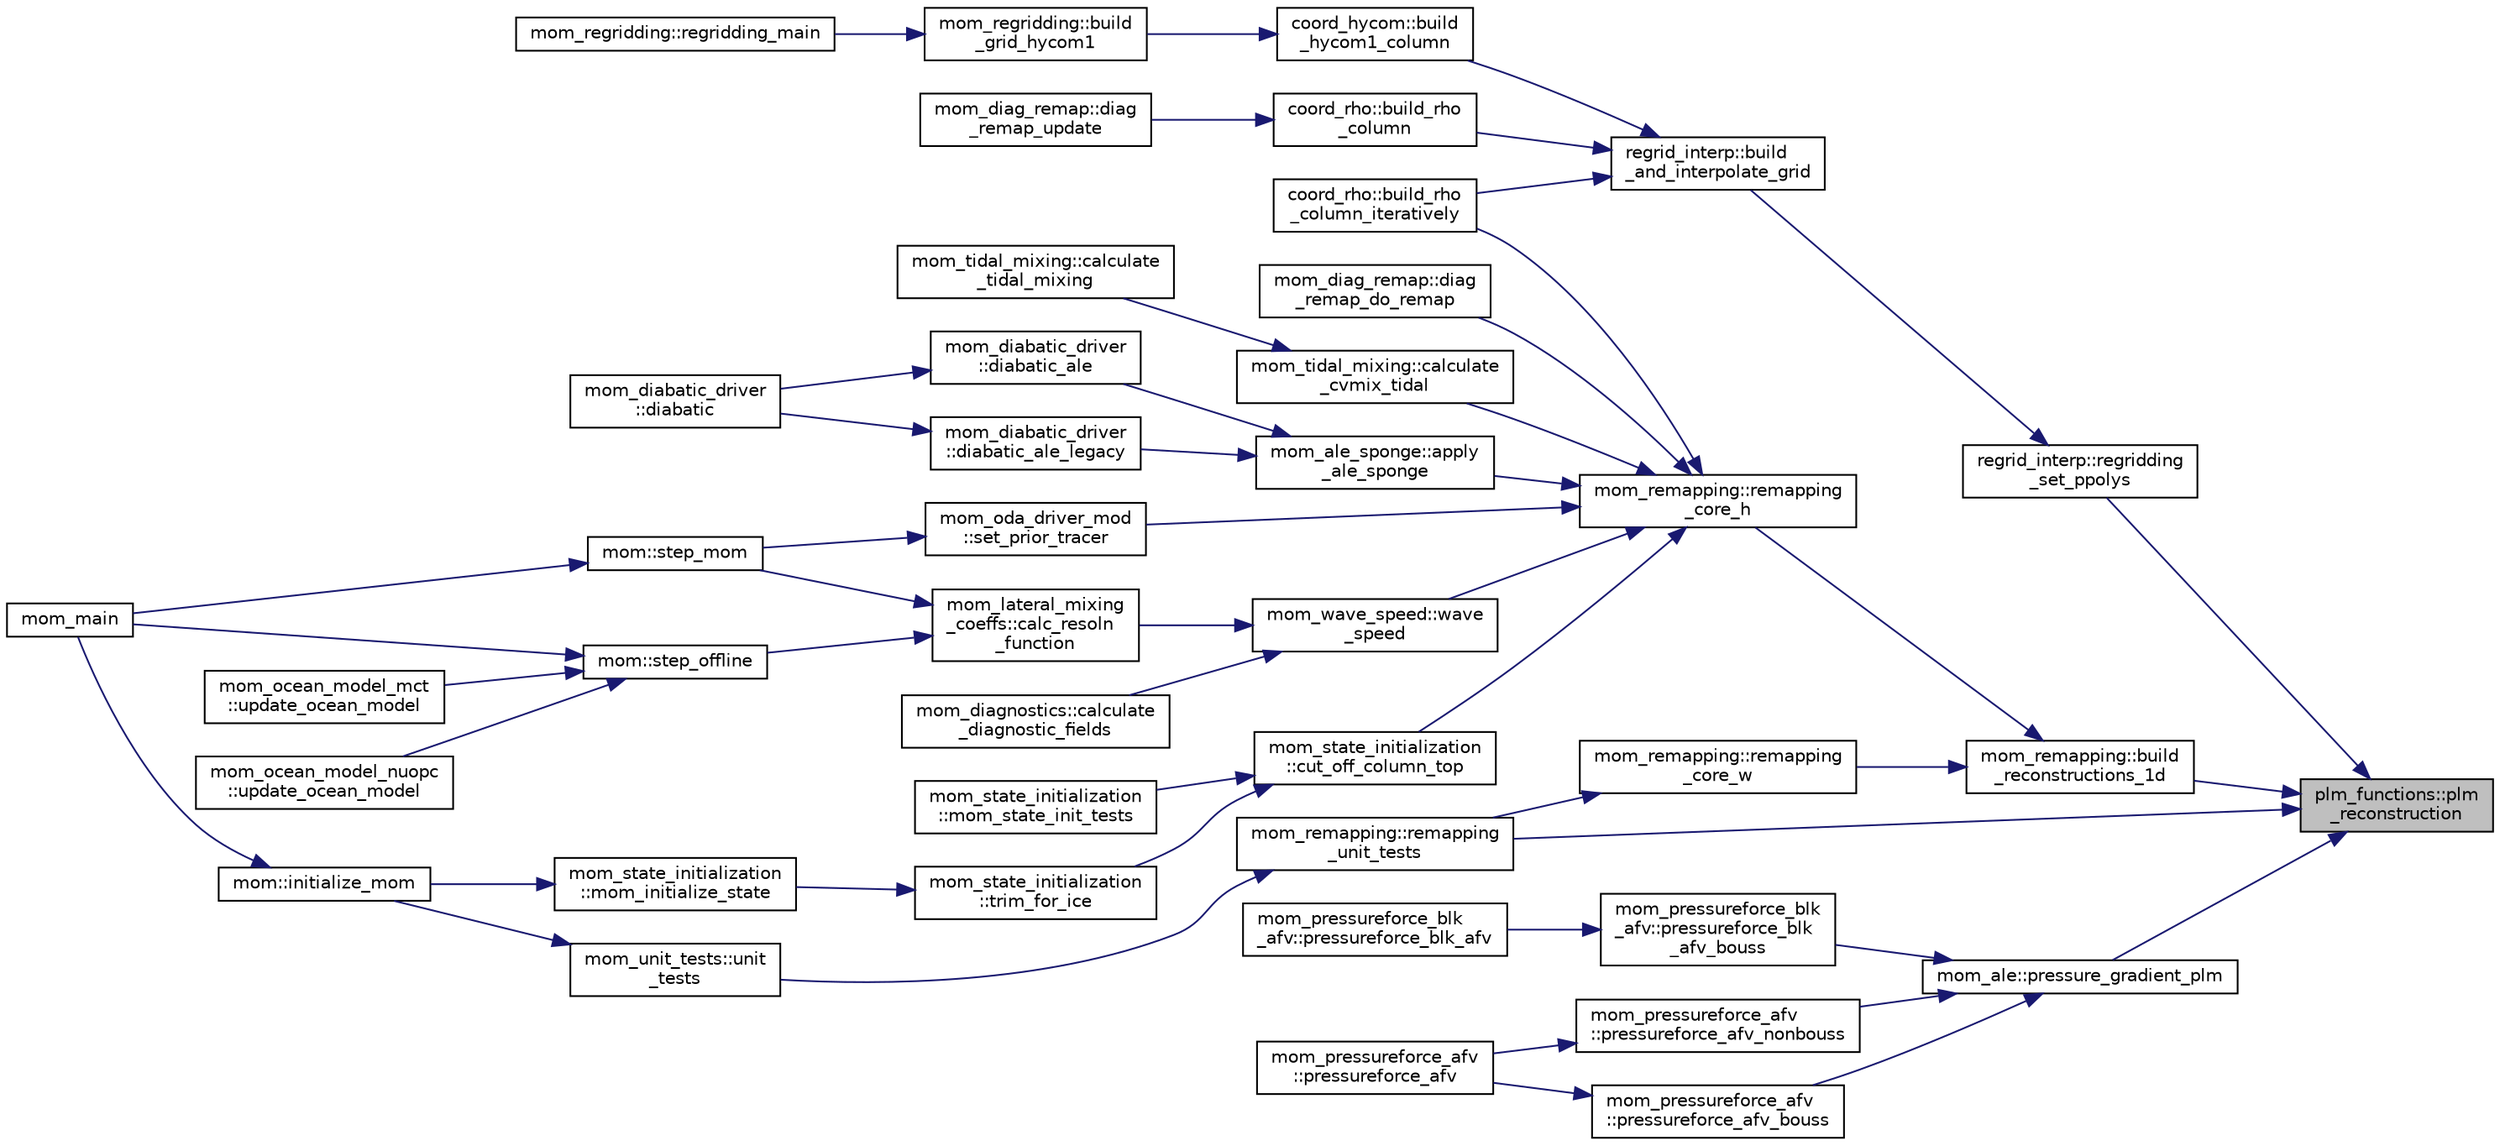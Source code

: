 digraph "plm_functions::plm_reconstruction"
{
 // INTERACTIVE_SVG=YES
 // LATEX_PDF_SIZE
  edge [fontname="Helvetica",fontsize="10",labelfontname="Helvetica",labelfontsize="10"];
  node [fontname="Helvetica",fontsize="10",shape=record];
  rankdir="RL";
  Node1 [label="plm_functions::plm\l_reconstruction",height=0.2,width=0.4,color="black", fillcolor="grey75", style="filled", fontcolor="black",tooltip="Reconstruction by linear polynomials within each cell."];
  Node1 -> Node2 [dir="back",color="midnightblue",fontsize="10",style="solid",fontname="Helvetica"];
  Node2 [label="mom_remapping::build\l_reconstructions_1d",height=0.2,width=0.4,color="black", fillcolor="white", style="filled",URL="$namespacemom__remapping.html#a5bb0006054c9fa4522783aa3f1f500d5",tooltip="Creates polynomial reconstructions of u0 on the source grid h0."];
  Node2 -> Node3 [dir="back",color="midnightblue",fontsize="10",style="solid",fontname="Helvetica"];
  Node3 [label="mom_remapping::remapping\l_core_h",height=0.2,width=0.4,color="black", fillcolor="white", style="filled",URL="$namespacemom__remapping.html#abe4a1d5b1b9f26063a5e4aba5be0b0a5",tooltip="Remaps column of values u0 on grid h0 to grid h1 assuming the top edge is aligned."];
  Node3 -> Node4 [dir="back",color="midnightblue",fontsize="10",style="solid",fontname="Helvetica"];
  Node4 [label="mom_ale_sponge::apply\l_ale_sponge",height=0.2,width=0.4,color="black", fillcolor="white", style="filled",URL="$namespacemom__ale__sponge.html#a1f297a8680a56b92ad1ac4e09f375d05",tooltip="This subroutine applies damping to the layers thicknesses, temp, salt and a variety of tracers for ev..."];
  Node4 -> Node5 [dir="back",color="midnightblue",fontsize="10",style="solid",fontname="Helvetica"];
  Node5 [label="mom_diabatic_driver\l::diabatic_ale",height=0.2,width=0.4,color="black", fillcolor="white", style="filled",URL="$namespacemom__diabatic__driver.html#ae57c48925de75712384e859a851c8c40",tooltip="This subroutine imposes the diapycnal mass fluxes and the accompanying diapycnal advection of momentu..."];
  Node5 -> Node6 [dir="back",color="midnightblue",fontsize="10",style="solid",fontname="Helvetica"];
  Node6 [label="mom_diabatic_driver\l::diabatic",height=0.2,width=0.4,color="black", fillcolor="white", style="filled",URL="$namespacemom__diabatic__driver.html#a9005de9f3ad26b32de53e3cd9826b9b9",tooltip="This subroutine imposes the diapycnal mass fluxes and the accompanying diapycnal advection of momentu..."];
  Node4 -> Node7 [dir="back",color="midnightblue",fontsize="10",style="solid",fontname="Helvetica"];
  Node7 [label="mom_diabatic_driver\l::diabatic_ale_legacy",height=0.2,width=0.4,color="black", fillcolor="white", style="filled",URL="$namespacemom__diabatic__driver.html#a598d99106680c83e410a0a51a59588ea",tooltip="Applies diabatic forcing and diapycnal mixing of temperature, salinity and other tracers for use with..."];
  Node7 -> Node6 [dir="back",color="midnightblue",fontsize="10",style="solid",fontname="Helvetica"];
  Node3 -> Node8 [dir="back",color="midnightblue",fontsize="10",style="solid",fontname="Helvetica"];
  Node8 [label="coord_rho::build_rho\l_column_iteratively",height=0.2,width=0.4,color="black", fillcolor="white", style="filled",URL="$namespacecoord__rho.html#aa5b249b62eabf07cdc7f02649f029cae",tooltip="Iteratively build a rho coordinate column."];
  Node3 -> Node9 [dir="back",color="midnightblue",fontsize="10",style="solid",fontname="Helvetica"];
  Node9 [label="mom_tidal_mixing::calculate\l_cvmix_tidal",height=0.2,width=0.4,color="black", fillcolor="white", style="filled",URL="$namespacemom__tidal__mixing.html#aef4b9f3c4ceece52a1cebe1bbee66988",tooltip="Calls the CVMix routines to compute tidal dissipation and to add the effect of internal-tide-driven m..."];
  Node9 -> Node10 [dir="back",color="midnightblue",fontsize="10",style="solid",fontname="Helvetica"];
  Node10 [label="mom_tidal_mixing::calculate\l_tidal_mixing",height=0.2,width=0.4,color="black", fillcolor="white", style="filled",URL="$namespacemom__tidal__mixing.html#abf084268fd9c71f20880838d2bce7e3e",tooltip="Depending on whether or not CVMix is active, calls the associated subroutine to compute internal tida..."];
  Node3 -> Node11 [dir="back",color="midnightblue",fontsize="10",style="solid",fontname="Helvetica"];
  Node11 [label="mom_state_initialization\l::cut_off_column_top",height=0.2,width=0.4,color="black", fillcolor="white", style="filled",URL="$namespacemom__state__initialization.html#a69c6f01824f00611082b6d5f1b6ca738",tooltip="Adjust the layer thicknesses by removing the top of the water column above the depth where the hydros..."];
  Node11 -> Node12 [dir="back",color="midnightblue",fontsize="10",style="solid",fontname="Helvetica"];
  Node12 [label="mom_state_initialization\l::mom_state_init_tests",height=0.2,width=0.4,color="black", fillcolor="white", style="filled",URL="$namespacemom__state__initialization.html#a807c1c2bb13f172945c7c25f3af7abd1",tooltip="Run simple unit tests."];
  Node11 -> Node13 [dir="back",color="midnightblue",fontsize="10",style="solid",fontname="Helvetica"];
  Node13 [label="mom_state_initialization\l::trim_for_ice",height=0.2,width=0.4,color="black", fillcolor="white", style="filled",URL="$namespacemom__state__initialization.html#abbe8ee99793eae86251739a8a1bf572f",tooltip="Adjust the layer thicknesses by cutting away the top of each model column at the depth where the hydr..."];
  Node13 -> Node14 [dir="back",color="midnightblue",fontsize="10",style="solid",fontname="Helvetica"];
  Node14 [label="mom_state_initialization\l::mom_initialize_state",height=0.2,width=0.4,color="black", fillcolor="white", style="filled",URL="$namespacemom__state__initialization.html#a81503d4f1855cb185f122d6314e4f06c",tooltip="Initialize temporally evolving fields, either as initial conditions or by reading them from a restart..."];
  Node14 -> Node15 [dir="back",color="midnightblue",fontsize="10",style="solid",fontname="Helvetica"];
  Node15 [label="mom::initialize_mom",height=0.2,width=0.4,color="black", fillcolor="white", style="filled",URL="$namespacemom.html#a96708b16215666edbfa5b46228f3a200",tooltip="Initialize MOM, including memory allocation, setting up parameters and diagnostics,..."];
  Node15 -> Node16 [dir="back",color="midnightblue",fontsize="10",style="solid",fontname="Helvetica"];
  Node16 [label="mom_main",height=0.2,width=0.4,color="black", fillcolor="white", style="filled",URL="$MOM__driver_8F90.html#a08fffeb2d8e8acbf9ed4609be6d258c6",tooltip=" "];
  Node3 -> Node17 [dir="back",color="midnightblue",fontsize="10",style="solid",fontname="Helvetica"];
  Node17 [label="mom_diag_remap::diag\l_remap_do_remap",height=0.2,width=0.4,color="black", fillcolor="white", style="filled",URL="$namespacemom__diag__remap.html#ac004e8411a2391dd4fff667714d7a539",tooltip="Remap diagnostic field to alternative vertical grid."];
  Node3 -> Node18 [dir="back",color="midnightblue",fontsize="10",style="solid",fontname="Helvetica"];
  Node18 [label="mom_oda_driver_mod\l::set_prior_tracer",height=0.2,width=0.4,color="black", fillcolor="white", style="filled",URL="$namespacemom__oda__driver__mod.html#a24806346258e5d9143e233999eef0e7f",tooltip="Copy ensemble member tracers to ensemble vector."];
  Node18 -> Node19 [dir="back",color="midnightblue",fontsize="10",style="solid",fontname="Helvetica"];
  Node19 [label="mom::step_mom",height=0.2,width=0.4,color="black", fillcolor="white", style="filled",URL="$namespacemom.html#a972730596703580d4646320f2c9085a5",tooltip="This subroutine orchestrates the time stepping of MOM. The adiabatic dynamics are stepped by calls to..."];
  Node19 -> Node16 [dir="back",color="midnightblue",fontsize="10",style="solid",fontname="Helvetica"];
  Node3 -> Node20 [dir="back",color="midnightblue",fontsize="10",style="solid",fontname="Helvetica"];
  Node20 [label="mom_wave_speed::wave\l_speed",height=0.2,width=0.4,color="black", fillcolor="white", style="filled",URL="$namespacemom__wave__speed.html#a2bb7c3c0482510f3d50a2f2e933e4229",tooltip="Calculates the wave speed of the first baroclinic mode."];
  Node20 -> Node21 [dir="back",color="midnightblue",fontsize="10",style="solid",fontname="Helvetica"];
  Node21 [label="mom_lateral_mixing\l_coeffs::calc_resoln\l_function",height=0.2,width=0.4,color="black", fillcolor="white", style="filled",URL="$namespacemom__lateral__mixing__coeffs.html#a8652c5651033573cfd6f09b789d64713",tooltip="Calculates and stores the non-dimensional resolution functions."];
  Node21 -> Node19 [dir="back",color="midnightblue",fontsize="10",style="solid",fontname="Helvetica"];
  Node21 -> Node22 [dir="back",color="midnightblue",fontsize="10",style="solid",fontname="Helvetica"];
  Node22 [label="mom::step_offline",height=0.2,width=0.4,color="black", fillcolor="white", style="filled",URL="$namespacemom.html#ade4f7557fcda73ffc12284d3cecf4182",tooltip="step_offline is the main driver for running tracers offline in MOM6. This has been primarily develope..."];
  Node22 -> Node16 [dir="back",color="midnightblue",fontsize="10",style="solid",fontname="Helvetica"];
  Node22 -> Node23 [dir="back",color="midnightblue",fontsize="10",style="solid",fontname="Helvetica"];
  Node23 [label="mom_ocean_model_mct\l::update_ocean_model",height=0.2,width=0.4,color="black", fillcolor="white", style="filled",URL="$namespacemom__ocean__model__mct.html#a422ba42ca07c0bf28ec5113aba4f1e96",tooltip="update_ocean_model uses the forcing in Ice_ocean_boundary to advance the ocean model's state from the..."];
  Node22 -> Node24 [dir="back",color="midnightblue",fontsize="10",style="solid",fontname="Helvetica"];
  Node24 [label="mom_ocean_model_nuopc\l::update_ocean_model",height=0.2,width=0.4,color="black", fillcolor="white", style="filled",URL="$namespacemom__ocean__model__nuopc.html#a02a87b4944febcc6828c55e8e4375e62",tooltip="update_ocean_model uses the forcing in Ice_ocean_boundary to advance the ocean model's state from the..."];
  Node20 -> Node25 [dir="back",color="midnightblue",fontsize="10",style="solid",fontname="Helvetica"];
  Node25 [label="mom_diagnostics::calculate\l_diagnostic_fields",height=0.2,width=0.4,color="black", fillcolor="white", style="filled",URL="$namespacemom__diagnostics.html#a6bd689b4d9f660020d8e3960879b4799",tooltip="Diagnostics not more naturally calculated elsewhere are computed here."];
  Node2 -> Node26 [dir="back",color="midnightblue",fontsize="10",style="solid",fontname="Helvetica"];
  Node26 [label="mom_remapping::remapping\l_core_w",height=0.2,width=0.4,color="black", fillcolor="white", style="filled",URL="$namespacemom__remapping.html#a38bd02a8643f4a984bc3985f34106d9a",tooltip="Remaps column of values u0 on grid h0 to implied grid h1 where the interfaces of h1 differ from those..."];
  Node26 -> Node27 [dir="back",color="midnightblue",fontsize="10",style="solid",fontname="Helvetica"];
  Node27 [label="mom_remapping::remapping\l_unit_tests",height=0.2,width=0.4,color="black", fillcolor="white", style="filled",URL="$namespacemom__remapping.html#a5849f564453d5ed76fb4feffd41eca26",tooltip="Runs unit tests on remapping functions. Should only be called from a single/root thread Returns True ..."];
  Node27 -> Node28 [dir="back",color="midnightblue",fontsize="10",style="solid",fontname="Helvetica"];
  Node28 [label="mom_unit_tests::unit\l_tests",height=0.2,width=0.4,color="black", fillcolor="white", style="filled",URL="$namespacemom__unit__tests.html#a57645db02bc734c32de50d028ef906ac",tooltip="Calls unit tests for other modules. Note that if a unit test returns true, a FATAL error is triggered..."];
  Node28 -> Node15 [dir="back",color="midnightblue",fontsize="10",style="solid",fontname="Helvetica"];
  Node1 -> Node29 [dir="back",color="midnightblue",fontsize="10",style="solid",fontname="Helvetica"];
  Node29 [label="mom_ale::pressure_gradient_plm",height=0.2,width=0.4,color="black", fillcolor="white", style="filled",URL="$namespacemom__ale.html#a91746417ee4d7c78f6571bf0fed7d46f",tooltip="Use plm reconstruction for pressure gradient (determine edge values) By using a PLM (limited piecewis..."];
  Node29 -> Node30 [dir="back",color="midnightblue",fontsize="10",style="solid",fontname="Helvetica"];
  Node30 [label="mom_pressureforce_afv\l::pressureforce_afv_bouss",height=0.2,width=0.4,color="black", fillcolor="white", style="filled",URL="$namespacemom__pressureforce__afv.html#a76bbe7402a644b2c0ffd2a841207471c",tooltip="Boussinesq analytically-integrated finite volume form of pressure gradient."];
  Node30 -> Node31 [dir="back",color="midnightblue",fontsize="10",style="solid",fontname="Helvetica"];
  Node31 [label="mom_pressureforce_afv\l::pressureforce_afv",height=0.2,width=0.4,color="black", fillcolor="white", style="filled",URL="$namespacemom__pressureforce__afv.html#a880b760c32de359e1215a79633efbba1",tooltip="Thin interface between the model and the Boussinesq and non-Boussinesq pressure force routines."];
  Node29 -> Node32 [dir="back",color="midnightblue",fontsize="10",style="solid",fontname="Helvetica"];
  Node32 [label="mom_pressureforce_afv\l::pressureforce_afv_nonbouss",height=0.2,width=0.4,color="black", fillcolor="white", style="filled",URL="$namespacemom__pressureforce__afv.html#a84013032637268b653579bad40d68ad5",tooltip="Non-Boussinesq analytically-integrated finite volume form of pressure gradient."];
  Node32 -> Node31 [dir="back",color="midnightblue",fontsize="10",style="solid",fontname="Helvetica"];
  Node29 -> Node33 [dir="back",color="midnightblue",fontsize="10",style="solid",fontname="Helvetica"];
  Node33 [label="mom_pressureforce_blk\l_afv::pressureforce_blk\l_afv_bouss",height=0.2,width=0.4,color="black", fillcolor="white", style="filled",URL="$namespacemom__pressureforce__blk__afv.html#aba1c6a55e8f4dce7c9951a46fd1d93d1",tooltip="Boussinesq analytically-integrated finite volume form of pressure gradient."];
  Node33 -> Node34 [dir="back",color="midnightblue",fontsize="10",style="solid",fontname="Helvetica"];
  Node34 [label="mom_pressureforce_blk\l_afv::pressureforce_blk_afv",height=0.2,width=0.4,color="black", fillcolor="white", style="filled",URL="$namespacemom__pressureforce__blk__afv.html#aca748df88aad5adfb7df53de1760e955",tooltip="Thin interface between the model and the Boussinesq and non-Boussinesq pressure force routines."];
  Node1 -> Node35 [dir="back",color="midnightblue",fontsize="10",style="solid",fontname="Helvetica"];
  Node35 [label="regrid_interp::regridding\l_set_ppolys",height=0.2,width=0.4,color="black", fillcolor="white", style="filled",URL="$namespaceregrid__interp.html#a3d1406836d089b4553421776277e1339",tooltip="Builds an interpolated profile for the densities within each grid cell."];
  Node35 -> Node36 [dir="back",color="midnightblue",fontsize="10",style="solid",fontname="Helvetica"];
  Node36 [label="regrid_interp::build\l_and_interpolate_grid",height=0.2,width=0.4,color="black", fillcolor="white", style="filled",URL="$namespaceregrid__interp.html#abaef8cc7e1258b61710adbd6fb742122",tooltip="Build a grid by interpolating for target values."];
  Node36 -> Node37 [dir="back",color="midnightblue",fontsize="10",style="solid",fontname="Helvetica"];
  Node37 [label="coord_hycom::build\l_hycom1_column",height=0.2,width=0.4,color="black", fillcolor="white", style="filled",URL="$namespacecoord__hycom.html#aec801ef9df8a887e77b7c1ecf459bd5a",tooltip="Build a HyCOM coordinate column."];
  Node37 -> Node38 [dir="back",color="midnightblue",fontsize="10",style="solid",fontname="Helvetica"];
  Node38 [label="mom_regridding::build\l_grid_hycom1",height=0.2,width=0.4,color="black", fillcolor="white", style="filled",URL="$namespacemom__regridding.html#acbb6035a98bdce7e8d2d5a10174c0e22",tooltip="Builds a simple HyCOM-like grid with the deepest location of potential density interpolated from the ..."];
  Node38 -> Node39 [dir="back",color="midnightblue",fontsize="10",style="solid",fontname="Helvetica"];
  Node39 [label="mom_regridding::regridding_main",height=0.2,width=0.4,color="black", fillcolor="white", style="filled",URL="$namespacemom__regridding.html#ab354fe3423a39fef6f2b66f409b1682c",tooltip="Dispatching regridding routine for orchestrating regridding & remapping."];
  Node36 -> Node40 [dir="back",color="midnightblue",fontsize="10",style="solid",fontname="Helvetica"];
  Node40 [label="coord_rho::build_rho\l_column",height=0.2,width=0.4,color="black", fillcolor="white", style="filled",URL="$namespacecoord__rho.html#ac3f19bfa0e6b622cdf045c348ec4d183",tooltip="Build a rho coordinate column."];
  Node40 -> Node41 [dir="back",color="midnightblue",fontsize="10",style="solid",fontname="Helvetica"];
  Node41 [label="mom_diag_remap::diag\l_remap_update",height=0.2,width=0.4,color="black", fillcolor="white", style="filled",URL="$namespacemom__diag__remap.html#a1951a63528283e209401e317872f650b",tooltip="Build/update target vertical grids for diagnostic remapping."];
  Node36 -> Node8 [dir="back",color="midnightblue",fontsize="10",style="solid",fontname="Helvetica"];
  Node1 -> Node27 [dir="back",color="midnightblue",fontsize="10",style="solid",fontname="Helvetica"];
}
